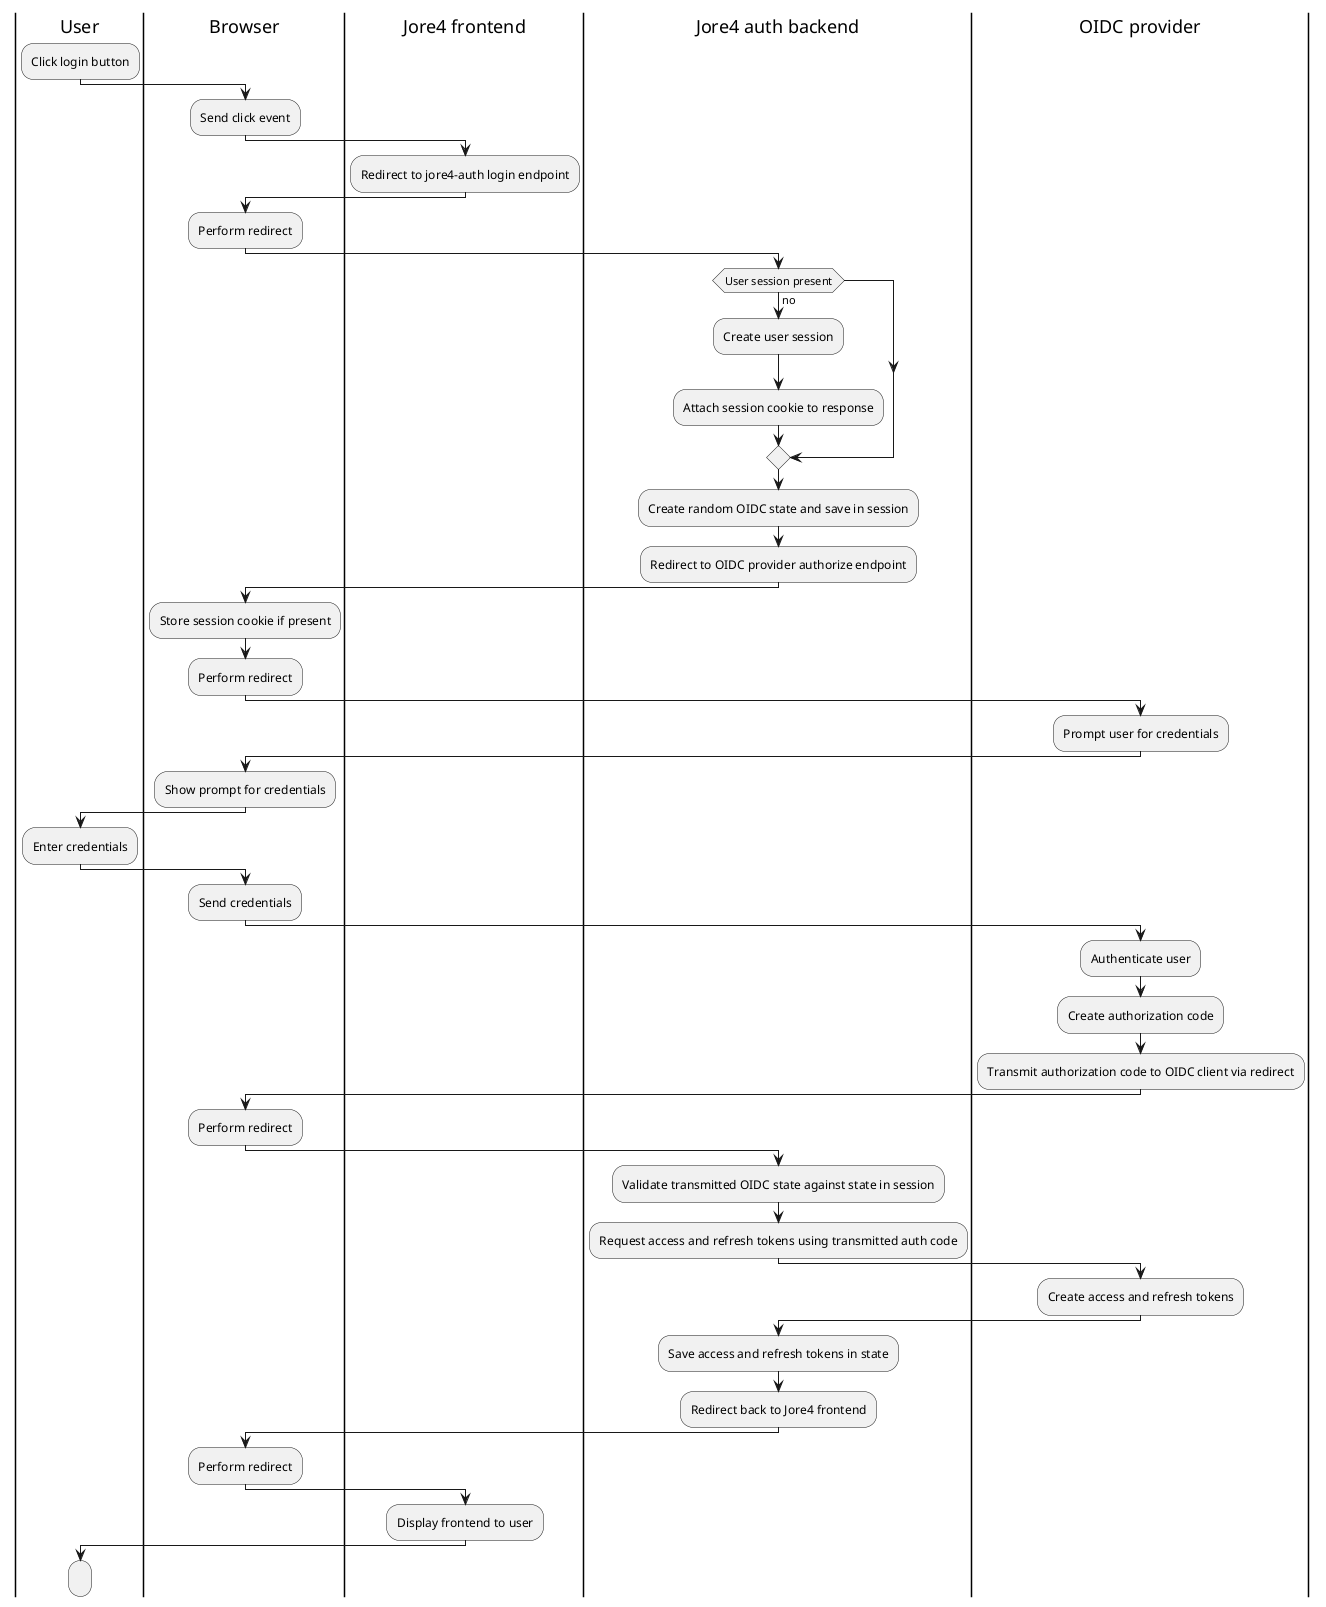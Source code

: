 @startuml
|User|
:Click login button;
|Browser|
:Send click event;
|Jore4 frontend|
:Redirect to jore4-auth login endpoint;
|Browser|
:Perform redirect;
|Jore4 auth backend|
if (User session present) then (no)
	:Create user session;
	:Attach session cookie to response;
endif
:Create random OIDC state and save in session;
:Redirect to OIDC provider authorize endpoint;
|Browser|
:Store session cookie if present;
:Perform redirect;
|OIDC provider|
:Prompt user for credentials;
|Browser|
:Show prompt for credentials;
|User|
:Enter credentials;
|Browser|
:Send credentials;
|OIDC provider|
:Authenticate user;
:Create authorization code;
:Transmit authorization code to OIDC client via redirect;
|Browser|
:Perform redirect;
|Jore4 auth backend|
:Validate transmitted OIDC state against state in session;
:Request access and refresh tokens using transmitted auth code;
|OIDC provider|
:Create access and refresh tokens;
|Jore4 auth backend|
:Save access and refresh tokens in state;
:Redirect back to Jore4 frontend;
|Browser|
:Perform redirect;
|Jore4 frontend|
:Display frontend to user;
|User|
:;
@enduml

